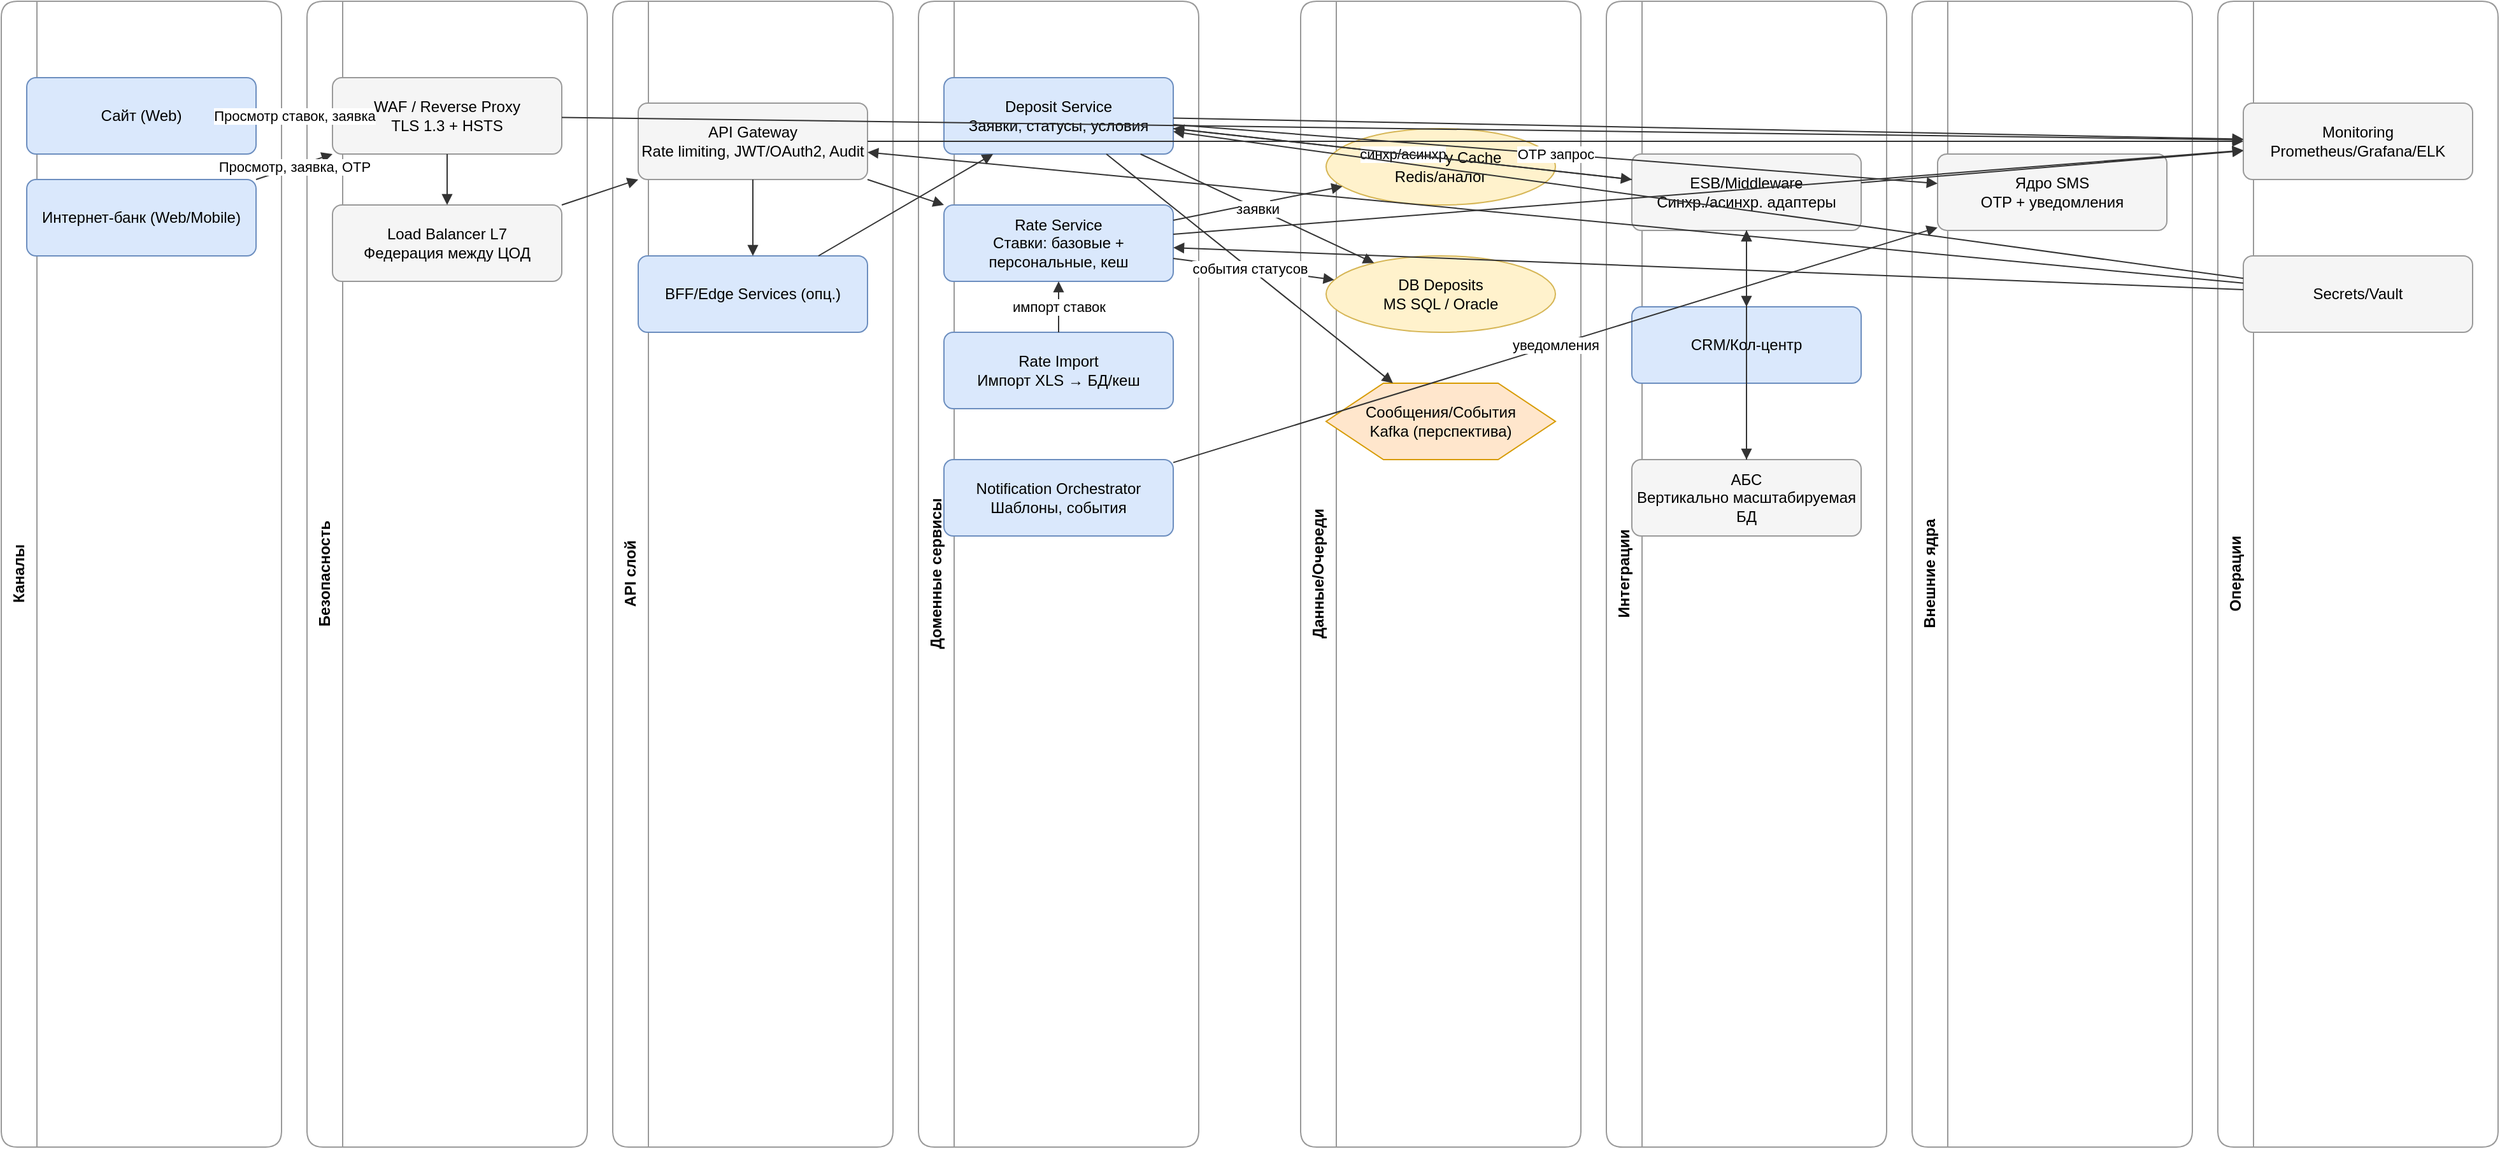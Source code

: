 <mxfile><diagram id="Pg1" name="MVP Deposits Architecture"><mxGraphModel dx="1600" dy="900" grid="1" gridSize="10" guides="1" tooltips="1" connect="1" arrows="1" fold="1" page="1" pageScale="1" pageWidth="1920" pageHeight="1080" math="0" shadow="0"><root><mxCell id="0" /><mxCell id="1" parent="0" /><mxCell id="2" value="Каналы" style="swimlane;rounded=1;html=1;horizontal=0;startSize=28;fillColor=#ffffff;strokeColor=#999999;" vertex="1" parent="1"><mxGeometry x="20" y="20" width="220" height="900" as="geometry" /></mxCell><mxCell id="3" value="Безопасность" style="swimlane;rounded=1;html=1;horizontal=0;startSize=28;fillColor=#ffffff;strokeColor=#999999;" vertex="1" parent="1"><mxGeometry x="260" y="20" width="220" height="900" as="geometry" /></mxCell><mxCell id="4" value="API слой" style="swimlane;rounded=1;html=1;horizontal=0;startSize=28;fillColor=#ffffff;strokeColor=#999999;" vertex="1" parent="1"><mxGeometry x="500" y="20" width="220" height="900" as="geometry" /></mxCell><mxCell id="5" value="Доменные сервисы" style="swimlane;rounded=1;html=1;horizontal=0;startSize=28;fillColor=#ffffff;strokeColor=#999999;" vertex="1" parent="1"><mxGeometry x="740" y="20" width="220" height="900" as="geometry" /></mxCell><mxCell id="6" value="Данные/Очереди" style="swimlane;rounded=1;html=1;horizontal=0;startSize=28;fillColor=#ffffff;strokeColor=#999999;" vertex="1" parent="1"><mxGeometry x="1040" y="20" width="220" height="900" as="geometry" /></mxCell><mxCell id="7" value="Интеграции" style="swimlane;rounded=1;html=1;horizontal=0;startSize=28;fillColor=#ffffff;strokeColor=#999999;" vertex="1" parent="1"><mxGeometry x="1280" y="20" width="220" height="900" as="geometry" /></mxCell><mxCell id="8" value="Внешние ядра" style="swimlane;rounded=1;html=1;horizontal=0;startSize=28;fillColor=#ffffff;strokeColor=#999999;" vertex="1" parent="1"><mxGeometry x="1520" y="20" width="220" height="900" as="geometry" /></mxCell><mxCell id="9" value="Операции" style="swimlane;rounded=1;html=1;horizontal=0;startSize=28;fillColor=#ffffff;strokeColor=#999999;" vertex="1" parent="1"><mxGeometry x="1760" y="20" width="220" height="900" as="geometry" /></mxCell><mxCell id="10" value="Сайт (Web)" style="rounded=1;whiteSpace=wrap;html=1;arcSize=12;fillColor=#dae8fc;strokeColor=#6c8ebf;" vertex="1" parent="2"><mxGeometry x="20" y="60" width="180" height="60" as="geometry" /></mxCell><mxCell id="11" value="Интернет-банк (Web/Mobile)" style="rounded=1;whiteSpace=wrap;html=1;arcSize=12;fillColor=#dae8fc;strokeColor=#6c8ebf;" vertex="1" parent="2"><mxGeometry x="20" y="140" width="180" height="60" as="geometry" /></mxCell><mxCell id="12" value="WAF / Reverse Proxy&#10;TLS 1.3 + HSTS" style="rounded=1;whiteSpace=wrap;html=1;arcSize=12;fillColor=#f5f5f5;strokeColor=#999999;" vertex="1" parent="3"><mxGeometry x="20" y="60" width="180" height="60" as="geometry" /></mxCell><mxCell id="13" value="Load Balancer L7&#10;Федерация между ЦОД" style="rounded=1;whiteSpace=wrap;html=1;arcSize=12;fillColor=#f5f5f5;strokeColor=#999999;" vertex="1" parent="3"><mxGeometry x="20" y="160" width="180" height="60" as="geometry" /></mxCell><mxCell id="14" value="API Gateway&#10;Rate limiting, JWT/OAuth2, Audit" style="rounded=1;whiteSpace=wrap;html=1;arcSize=12;fillColor=#f5f5f5;strokeColor=#999999;" vertex="1" parent="4"><mxGeometry x="20" y="80" width="180" height="60" as="geometry" /></mxCell><mxCell id="15" value="BFF/Edge Services (опц.)" style="rounded=1;whiteSpace=wrap;html=1;arcSize=12;fillColor=#dae8fc;strokeColor=#6c8ebf;" vertex="1" parent="4"><mxGeometry x="20" y="200" width="180" height="60" as="geometry" /></mxCell><mxCell id="16" value="Deposit Service&#10;Заявки, статусы, условия" style="rounded=1;whiteSpace=wrap;html=1;arcSize=12;fillColor=#dae8fc;strokeColor=#6c8ebf;" vertex="1" parent="5"><mxGeometry x="20" y="60" width="180" height="60" as="geometry" /></mxCell><mxCell id="17" value="Rate Service&#10;Ставки: базовые + персональные, кеш" style="rounded=1;whiteSpace=wrap;html=1;arcSize=12;fillColor=#dae8fc;strokeColor=#6c8ebf;" vertex="1" parent="5"><mxGeometry x="20" y="160" width="180" height="60" as="geometry" /></mxCell><mxCell id="18" value="Rate Import&#10;Импорт XLS → БД/кеш" style="rounded=1;whiteSpace=wrap;html=1;arcSize=12;fillColor=#dae8fc;strokeColor=#6c8ebf;" vertex="1" parent="5"><mxGeometry x="20" y="260" width="180" height="60" as="geometry" /></mxCell><mxCell id="19" value="Notification Orchestrator&#10;Шаблоны, события" style="rounded=1;whiteSpace=wrap;html=1;arcSize=12;fillColor=#dae8fc;strokeColor=#6c8ebf;" vertex="1" parent="5"><mxGeometry x="20" y="360" width="180" height="60" as="geometry" /></mxCell><mxCell id="20" value="In-Memory Cache&#10;Redis/аналог" style="ellipse;whiteSpace=wrap;html=1;fillColor=#fff2cc;strokeColor=#d6b656;" vertex="1" parent="6"><mxGeometry x="20" y="100" width="180" height="60" as="geometry" /></mxCell><mxCell id="21" value="DB Deposits&#10;MS SQL / Oracle" style="ellipse;whiteSpace=wrap;html=1;fillColor=#fff2cc;strokeColor=#d6b656;" vertex="1" parent="6"><mxGeometry x="20" y="200" width="180" height="60" as="geometry" /></mxCell><mxCell id="22" value="Сообщения/События&#10;Kafka (перспектива)" style="shape=hexagon;whiteSpace=wrap;html=1;fillColor=#ffe6cc;strokeColor=#d79b00;" vertex="1" parent="6"><mxGeometry x="20" y="300" width="180" height="60" as="geometry" /></mxCell><mxCell id="23" value="ESB/Middleware&#10;Синхр./асинхр. адаптеры" style="rounded=1;whiteSpace=wrap;html=1;arcSize=12;fillColor=#f5f5f5;strokeColor=#999999;" vertex="1" parent="7"><mxGeometry x="20" y="120" width="180" height="60" as="geometry" /></mxCell><mxCell id="24" value="CRM/Кол-центр" style="rounded=1;whiteSpace=wrap;html=1;arcSize=12;fillColor=#dae8fc;strokeColor=#6c8ebf;" vertex="1" parent="7"><mxGeometry x="20" y="240" width="180" height="60" as="geometry" /></mxCell><mxCell id="25" value="АБС&#10;Вертикально масштабируемая БД" style="rounded=1;whiteSpace=wrap;html=1;arcSize=12;fillColor=#f5f5f5;strokeColor=#999999;" vertex="1" parent="7"><mxGeometry x="20" y="360" width="180" height="60" as="geometry" /></mxCell><mxCell id="26" value="Ядро SMS&#10;OTP + уведомления" style="rounded=1;whiteSpace=wrap;html=1;arcSize=12;fillColor=#f5f5f5;strokeColor=#999999;" vertex="1" parent="8"><mxGeometry x="20" y="120" width="180" height="60" as="geometry" /></mxCell><mxCell id="27" value="Monitoring&#10;Prometheus/Grafana/ELK" style="rounded=1;whiteSpace=wrap;html=1;arcSize=12;fillColor=#f5f5f5;strokeColor=#999999;" vertex="1" parent="9"><mxGeometry x="20" y="80" width="180" height="60" as="geometry" /></mxCell><mxCell id="28" value="Secrets/Vault" style="rounded=1;whiteSpace=wrap;html=1;arcSize=12;fillColor=#f5f5f5;strokeColor=#999999;" vertex="1" parent="9"><mxGeometry x="20" y="200" width="180" height="60" as="geometry" /></mxCell><mxCell id="29" edge="1" parent="1" source="10" target="12" style="endArrow=block;html=1;rounded=0;strokeColor=#333333;" value="Просмотр ставок, заявка"><mxGeometry relative="1" as="geometry" /></mxCell><mxCell id="30" edge="1" parent="1" source="11" target="12" style="endArrow=block;html=1;rounded=0;strokeColor=#333333;" value="Просмотр, заявка, OTP"><mxGeometry relative="1" as="geometry" /></mxCell><mxCell id="31" edge="1" parent="1" source="12" target="13" style="endArrow=block;html=1;rounded=0;strokeColor=#333333;"><mxGeometry relative="1" as="geometry" /></mxCell><mxCell id="32" edge="1" parent="1" source="13" target="14" style="endArrow=block;html=1;rounded=0;strokeColor=#333333;"><mxGeometry relative="1" as="geometry" /></mxCell><mxCell id="33" edge="1" parent="1" source="14" target="15" style="endArrow=block;html=1;rounded=0;strokeColor=#333333;"><mxGeometry relative="1" as="geometry" /></mxCell><mxCell id="34" edge="1" parent="1" source="15" target="16" style="endArrow=block;html=1;rounded=0;strokeColor=#333333;"><mxGeometry relative="1" as="geometry" /></mxCell><mxCell id="35" edge="1" parent="1" source="14" target="17" style="endArrow=block;html=1;rounded=0;strokeColor=#333333;"><mxGeometry relative="1" as="geometry" /></mxCell><mxCell id="36" edge="1" parent="1" source="17" target="20" style="endArrow=block;html=1;rounded=0;strokeColor=#333333;" value="кеш"><mxGeometry relative="1" as="geometry" /></mxCell><mxCell id="37" edge="1" parent="1" source="18" target="17" style="endArrow=block;html=1;rounded=0;strokeColor=#333333;" value="импорт ставок"><mxGeometry relative="1" as="geometry" /></mxCell><mxCell id="38" edge="1" parent="1" source="17" target="21" style="endArrow=block;html=1;rounded=0;strokeColor=#333333;" value="ставки"><mxGeometry relative="1" as="geometry" /></mxCell><mxCell id="39" edge="1" parent="1" source="16" target="21" style="endArrow=block;html=1;rounded=0;strokeColor=#333333;" value="заявки"><mxGeometry relative="1" as="geometry" /></mxCell><mxCell id="40" edge="1" parent="1" source="16" target="22" style="endArrow=block;html=1;rounded=0;strokeColor=#333333;" value="события статусов"><mxGeometry relative="1" as="geometry" /></mxCell><mxCell id="41" edge="1" parent="1" source="16" target="26" style="endArrow=block;html=1;rounded=0;strokeColor=#333333;" value="OTP запрос"><mxGeometry relative="1" as="geometry" /></mxCell><mxCell id="42" edge="1" parent="1" source="19" target="26" style="endArrow=block;html=1;rounded=0;strokeColor=#333333;" value="уведомления"><mxGeometry relative="1" as="geometry" /></mxCell><mxCell id="43" edge="1" parent="1" source="16" target="23" style="endArrow=block;html=1;rounded=0;strokeColor=#333333;" value="синхр/асинхр"><mxGeometry relative="1" as="geometry" /></mxCell><mxCell id="44" edge="1" parent="1" source="23" target="24" style="endArrow=block;html=1;rounded=0;strokeColor=#333333;"><mxGeometry relative="1" as="geometry" /></mxCell><mxCell id="45" edge="1" parent="1" source="23" target="25" style="endArrow=block;html=1;rounded=0;strokeColor=#333333;"><mxGeometry relative="1" as="geometry" /></mxCell><mxCell id="46" edge="1" parent="1" source="24" target="23" style="endArrow=block;html=1;rounded=0;strokeColor=#333333;"><mxGeometry relative="1" as="geometry" /></mxCell><mxCell id="47" edge="1" parent="1" source="25" target="23" style="endArrow=block;html=1;rounded=0;strokeColor=#333333;"><mxGeometry relative="1" as="geometry" /></mxCell><mxCell id="48" edge="1" parent="1" source="23" target="16" style="endArrow=block;html=1;rounded=0;strokeColor=#333333;"><mxGeometry relative="1" as="geometry" /></mxCell><mxCell id="49" edge="1" parent="1" source="14" target="27" style="endArrow=block;html=1;rounded=0;strokeColor=#333333;"><mxGeometry relative="1" as="geometry" /></mxCell><mxCell id="50" edge="1" parent="1" source="16" target="27" style="endArrow=block;html=1;rounded=0;strokeColor=#333333;"><mxGeometry relative="1" as="geometry" /></mxCell><mxCell id="51" edge="1" parent="1" source="17" target="27" style="endArrow=block;html=1;rounded=0;strokeColor=#333333;"><mxGeometry relative="1" as="geometry" /></mxCell><mxCell id="52" edge="1" parent="1" source="23" target="27" style="endArrow=block;html=1;rounded=0;strokeColor=#333333;"><mxGeometry relative="1" as="geometry" /></mxCell><mxCell id="53" edge="1" parent="1" source="12" target="27" style="endArrow=block;html=1;rounded=0;strokeColor=#333333;"><mxGeometry relative="1" as="geometry" /></mxCell><mxCell id="54" edge="1" parent="1" source="28" target="14" style="endArrow=block;html=1;rounded=0;strokeColor=#333333;"><mxGeometry relative="1" as="geometry" /></mxCell><mxCell id="55" edge="1" parent="1" source="28" target="16" style="endArrow=block;html=1;rounded=0;strokeColor=#333333;"><mxGeometry relative="1" as="geometry" /></mxCell><mxCell id="56" edge="1" parent="1" source="28" target="17" style="endArrow=block;html=1;rounded=0;strokeColor=#333333;"><mxGeometry relative="1" as="geometry" /></mxCell></root></mxGraphModel></diagram></mxfile>